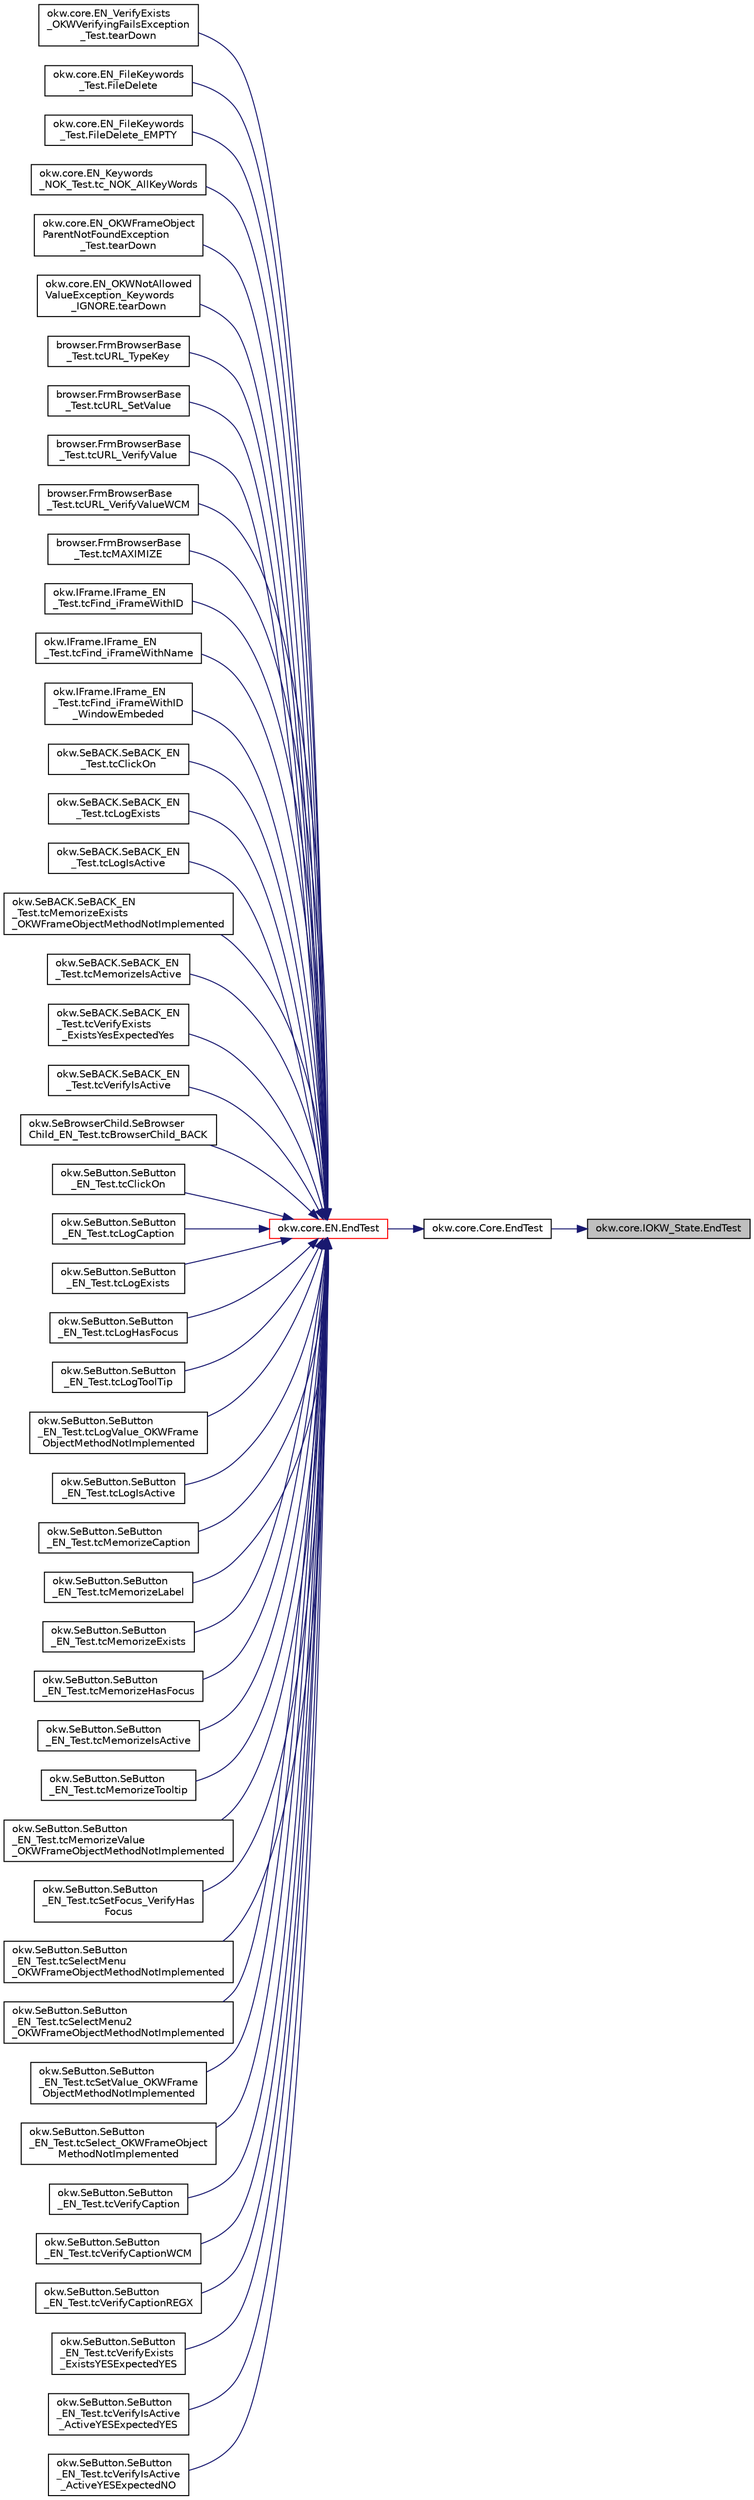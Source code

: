 digraph "okw.core.IOKW_State.EndTest"
{
 // INTERACTIVE_SVG=YES
 // LATEX_PDF_SIZE
  edge [fontname="Helvetica",fontsize="10",labelfontname="Helvetica",labelfontsize="10"];
  node [fontname="Helvetica",fontsize="10",shape=record];
  rankdir="RL";
  Node797 [label="okw.core.IOKW_State.EndTest",height=0.2,width=0.4,color="black", fillcolor="grey75", style="filled", fontcolor="black",tooltip="Signalisiert das Ende eines Testfalls."];
  Node797 -> Node798 [dir="back",color="midnightblue",fontsize="10",style="solid",fontname="Helvetica"];
  Node798 [label="okw.core.Core.EndTest",height=0.2,width=0.4,color="black", fillcolor="white", style="filled",URL="$classokw_1_1core_1_1_core.html#abf0b4a4074d5292675319eb0045fcb9c",tooltip="Signalisiert das Ende eines Testfalls."];
  Node798 -> Node799 [dir="back",color="midnightblue",fontsize="10",style="solid",fontname="Helvetica"];
  Node799 [label="okw.core.EN.EndTest",height=0.2,width=0.4,color="red", fillcolor="white", style="filled",URL="$classokw_1_1core_1_1_e_n.html#aa51cc1227f749efca4fd2801f5cb664f",tooltip="Signalisiert das Ende eines Testfalls."];
  Node799 -> Node800 [dir="back",color="midnightblue",fontsize="10",style="solid",fontname="Helvetica"];
  Node800 [label="okw.core.EN_VerifyExists\l_OKWVerifyingFailsException\l_Test.tearDown",height=0.2,width=0.4,color="black", fillcolor="white", style="filled",URL="$classokw_1_1core_1_1_e_n___verify_exists___o_k_w_verifying_fails_exception___test.html#a09695fecad4651c8fde7c1ba8560a55b",tooltip="Diese Methode wird immer vor jedem Test(fall) ausgeführt."];
  Node799 -> Node801 [dir="back",color="midnightblue",fontsize="10",style="solid",fontname="Helvetica"];
  Node801 [label="okw.core.EN_FileKeywords\l_Test.FileDelete",height=0.2,width=0.4,color="black", fillcolor="white", style="filled",URL="$classokw_1_1core_1_1_e_n___file_keywords___test.html#acb04e50447def00a22be9b52b5327aac",tooltip="Prüft das Schlüsselwort File."];
  Node799 -> Node802 [dir="back",color="midnightblue",fontsize="10",style="solid",fontname="Helvetica"];
  Node802 [label="okw.core.EN_FileKeywords\l_Test.FileDelete_EMPTY",height=0.2,width=0.4,color="black", fillcolor="white", style="filled",URL="$classokw_1_1core_1_1_e_n___file_keywords___test.html#ac1eeb5773fc9c3a4854198e37b2f5dea",tooltip="Prüft das Schlüsselwort File."];
  Node799 -> Node803 [dir="back",color="midnightblue",fontsize="10",style="solid",fontname="Helvetica"];
  Node803 [label="okw.core.EN_Keywords\l_NOK_Test.tc_NOK_AllKeyWords",height=0.2,width=0.4,color="black", fillcolor="white", style="filled",URL="$classokw_1_1core_1_1_e_n___keywords___n_o_k___test.html#a81a960a2341dfb0e27da7871291c84dc",tooltip="Prüft methoden aufruf für einen einfachen Click."];
  Node799 -> Node804 [dir="back",color="midnightblue",fontsize="10",style="solid",fontname="Helvetica"];
  Node804 [label="okw.core.EN_OKWFrameObject\lParentNotFoundException\l_Test.tearDown",height=0.2,width=0.4,color="black", fillcolor="white", style="filled",URL="$classokw_1_1core_1_1_e_n___o_k_w_frame_object_parent_not_found_exception___test.html#a72bb5d81c559d75ca45b983a364ee648",tooltip="Diese Methode wird immer nach jedem Test(fall) ausgeführt."];
  Node799 -> Node805 [dir="back",color="midnightblue",fontsize="10",style="solid",fontname="Helvetica"];
  Node805 [label="okw.core.EN_OKWNotAllowed\lValueException_Keywords\l_IGNORE.tearDown",height=0.2,width=0.4,color="black", fillcolor="white", style="filled",URL="$classokw_1_1core_1_1_e_n___o_k_w_not_allowed_value_exception___keywords___i_g_n_o_r_e.html#a27adcedde51b3f41eabfadb177d95e35",tooltip="Diese Methode wird immer nach jedem Test(fall) ausgeführt."];
  Node799 -> Node806 [dir="back",color="midnightblue",fontsize="10",style="solid",fontname="Helvetica"];
  Node806 [label="browser.FrmBrowserBase\l_Test.tcURL_TypeKey",height=0.2,width=0.4,color="black", fillcolor="white", style="filled",URL="$classbrowser_1_1_frm_browser_base___test.html#a92a9bd4a76e27cda9ad2d68e0707240c",tooltip="Testet das Schlüsselwort TypeKey( FN, Val ) der Klasse SeURL."];
  Node799 -> Node807 [dir="back",color="midnightblue",fontsize="10",style="solid",fontname="Helvetica"];
  Node807 [label="browser.FrmBrowserBase\l_Test.tcURL_SetValue",height=0.2,width=0.4,color="black", fillcolor="white", style="filled",URL="$classbrowser_1_1_frm_browser_base___test.html#aeec8207d2b5d95d4a5df71d83176f06e",tooltip="Testet das Schlüsselwort SetValue( FN ) der Klasse SeURL."];
  Node799 -> Node808 [dir="back",color="midnightblue",fontsize="10",style="solid",fontname="Helvetica"];
  Node808 [label="browser.FrmBrowserBase\l_Test.tcURL_VerifyValue",height=0.2,width=0.4,color="black", fillcolor="white", style="filled",URL="$classbrowser_1_1_frm_browser_base___test.html#ad01c53c3708838d512938da461830fd9",tooltip="Testet das Schlüsselwort VerifyValueWCM( FN ) für das Virtuelle-GUI-Adapter URL Prüfen."];
  Node799 -> Node809 [dir="back",color="midnightblue",fontsize="10",style="solid",fontname="Helvetica"];
  Node809 [label="browser.FrmBrowserBase\l_Test.tcURL_VerifyValueWCM",height=0.2,width=0.4,color="black", fillcolor="white", style="filled",URL="$classbrowser_1_1_frm_browser_base___test.html#a5e58bf20d8282c9d70074171013081fc",tooltip="Testet das Schlüsselwort VerifyValueWCM( FN ) für das Virtuelle-GUI-Adapter URL Prüfen."];
  Node799 -> Node810 [dir="back",color="midnightblue",fontsize="10",style="solid",fontname="Helvetica"];
  Node810 [label="browser.FrmBrowserBase\l_Test.tcMAXIMIZE",height=0.2,width=0.4,color="black", fillcolor="white", style="filled",URL="$classbrowser_1_1_frm_browser_base___test.html#a89cb7ef0c50ef2010d3e5dafa639e54a",tooltip="Testet das Schlüsselwort VerifyValueWCM( FN ) für das Virtuelle-GUI-Adapter URL Prüfen."];
  Node799 -> Node811 [dir="back",color="midnightblue",fontsize="10",style="solid",fontname="Helvetica"];
  Node811 [label="okw.IFrame.IFrame_EN\l_Test.tcFind_iFrameWithID",height=0.2,width=0.4,color="black", fillcolor="white", style="filled",URL="$classokw_1_1_i_frame_1_1_i_frame___e_n___test.html#ab1e815f02e65054073caf3ebc7419b7d",tooltip="Testet die Implementierung des Schlüsselwortes ClickOn( FN ) für Klasse SeBACK ."];
  Node799 -> Node812 [dir="back",color="midnightblue",fontsize="10",style="solid",fontname="Helvetica"];
  Node812 [label="okw.IFrame.IFrame_EN\l_Test.tcFind_iFrameWithName",height=0.2,width=0.4,color="black", fillcolor="white", style="filled",URL="$classokw_1_1_i_frame_1_1_i_frame___e_n___test.html#a7dd33e09d8a90379b6007fffd3b79684",tooltip="Testet die Implementierung des Schlüsselwortes ClickOn( FN ) für Klasse SeBACK ."];
  Node799 -> Node813 [dir="back",color="midnightblue",fontsize="10",style="solid",fontname="Helvetica"];
  Node813 [label="okw.IFrame.IFrame_EN\l_Test.tcFind_iFrameWithID\l_WindowEmbeded",height=0.2,width=0.4,color="black", fillcolor="white", style="filled",URL="$classokw_1_1_i_frame_1_1_i_frame___e_n___test.html#a7aaaee2e40921df4f548e8c908f2935b",tooltip="Testet die Implementierung des Schlüsselwortes ClickOn( FN ) für Klasse SeBACK ."];
  Node799 -> Node814 [dir="back",color="midnightblue",fontsize="10",style="solid",fontname="Helvetica"];
  Node814 [label="okw.SeBACK.SeBACK_EN\l_Test.tcClickOn",height=0.2,width=0.4,color="black", fillcolor="white", style="filled",URL="$classokw_1_1_se_b_a_c_k_1_1_se_b_a_c_k___e_n___test.html#a0e32291310df90adbd08934a4dafd595",tooltip="Testet die Implementierung des Schlüsselwortes ClickOn( FN ) für Klasse SeBACK ."];
  Node799 -> Node815 [dir="back",color="midnightblue",fontsize="10",style="solid",fontname="Helvetica"];
  Node815 [label="okw.SeBACK.SeBACK_EN\l_Test.tcLogExists",height=0.2,width=0.4,color="black", fillcolor="white", style="filled",URL="$classokw_1_1_se_b_a_c_k_1_1_se_b_a_c_k___e_n___test.html#a6a172b2a85fe0db31d46183048be94cc",tooltip="Testet das Schlüsselwort LogExists( FN ) eines SeBACK Prüfen."];
  Node799 -> Node816 [dir="back",color="midnightblue",fontsize="10",style="solid",fontname="Helvetica"];
  Node816 [label="okw.SeBACK.SeBACK_EN\l_Test.tcLogIsActive",height=0.2,width=0.4,color="black", fillcolor="white", style="filled",URL="$classokw_1_1_se_b_a_c_k_1_1_se_b_a_c_k___e_n___test.html#a87dcc43e21c2143369d3bb69360aaf70",tooltip="Teste das Schlüsselwort LogIsActive( FN ) eines SeBACK prüfen."];
  Node799 -> Node817 [dir="back",color="midnightblue",fontsize="10",style="solid",fontname="Helvetica"];
  Node817 [label="okw.SeBACK.SeBACK_EN\l_Test.tcMemorizeExists\l_OKWFrameObjectMethodNotImplemented",height=0.2,width=0.4,color="black", fillcolor="white", style="filled",URL="$classokw_1_1_se_b_a_c_k_1_1_se_b_a_c_k___e_n___test.html#a216f20ac0d64b78675a285836ee8449a",tooltip="Testet das Schlüsselwort MemorizeExists( FN, Val ) eines SeBACK Prüfen."];
  Node799 -> Node818 [dir="back",color="midnightblue",fontsize="10",style="solid",fontname="Helvetica"];
  Node818 [label="okw.SeBACK.SeBACK_EN\l_Test.tcMemorizeIsActive",height=0.2,width=0.4,color="black", fillcolor="white", style="filled",URL="$classokw_1_1_se_b_a_c_k_1_1_se_b_a_c_k___e_n___test.html#a6fec92f9be648729f1b3b40e7366fb5e",tooltip="Teste das Schlüsselwort MemorizeIsActive( FN, MemKey ) eines SeBACK Prüfen."];
  Node799 -> Node819 [dir="back",color="midnightblue",fontsize="10",style="solid",fontname="Helvetica"];
  Node819 [label="okw.SeBACK.SeBACK_EN\l_Test.tcVerifyExists\l_ExistsYesExpectedYes",height=0.2,width=0.4,color="black", fillcolor="white", style="filled",URL="$classokw_1_1_se_b_a_c_k_1_1_se_b_a_c_k___e_n___test.html#a054bc346b01a039723a8ed82d280c0db",tooltip="Prüft ob das BACK existiert."];
  Node799 -> Node820 [dir="back",color="midnightblue",fontsize="10",style="solid",fontname="Helvetica"];
  Node820 [label="okw.SeBACK.SeBACK_EN\l_Test.tcVerifyIsActive",height=0.2,width=0.4,color="black", fillcolor="white", style="filled",URL="$classokw_1_1_se_b_a_c_k_1_1_se_b_a_c_k___e_n___test.html#a1df415b98469ce6e7d5eca09f37b31f2",tooltip="Prüft, ob die Methode VerifyIsActive für BACK implementiert ist."];
  Node799 -> Node821 [dir="back",color="midnightblue",fontsize="10",style="solid",fontname="Helvetica"];
  Node821 [label="okw.SeBrowserChild.SeBrowser\lChild_EN_Test.tcBrowserChild_BACK",height=0.2,width=0.4,color="black", fillcolor="white", style="filled",URL="$classokw_1_1_se_browser_child_1_1_se_browser_child___e_n___test.html#a4703e5b03d257da4cbf1be9964e2d96b",tooltip="Prüft ob bei nicht vorhandenem Browserchild die Exception \"\" ausgelöst wird."];
  Node799 -> Node822 [dir="back",color="midnightblue",fontsize="10",style="solid",fontname="Helvetica"];
  Node822 [label="okw.SeButton.SeButton\l_EN_Test.tcClickOn",height=0.2,width=0.4,color="black", fillcolor="white", style="filled",URL="$classokw_1_1_se_button_1_1_se_button___e_n___test.html#a98abeffc57ddad13d3ec78817622ec1b",tooltip="Test des Schlüsselwortes ClickOn für den GUI-Adapter SeButton."];
  Node799 -> Node823 [dir="back",color="midnightblue",fontsize="10",style="solid",fontname="Helvetica"];
  Node823 [label="okw.SeButton.SeButton\l_EN_Test.tcLogCaption",height=0.2,width=0.4,color="black", fillcolor="white", style="filled",URL="$classokw_1_1_se_button_1_1_se_button___e_n___test.html#ac2f5bde4fba161613d49adfd3d04ec86",tooltip="Test des Schlüsselwortes LogCaption für den GUI-Adapter SeButton."];
  Node799 -> Node824 [dir="back",color="midnightblue",fontsize="10",style="solid",fontname="Helvetica"];
  Node824 [label="okw.SeButton.SeButton\l_EN_Test.tcLogExists",height=0.2,width=0.4,color="black", fillcolor="white", style="filled",URL="$classokw_1_1_se_button_1_1_se_button___e_n___test.html#afd31aef38520eb2f1352c5852197f100",tooltip="Test des Schlüsselwortes LogExists für den GUI-Adapter SeButton."];
  Node799 -> Node825 [dir="back",color="midnightblue",fontsize="10",style="solid",fontname="Helvetica"];
  Node825 [label="okw.SeButton.SeButton\l_EN_Test.tcLogHasFocus",height=0.2,width=0.4,color="black", fillcolor="white", style="filled",URL="$classokw_1_1_se_button_1_1_se_button___e_n___test.html#a49539de775afe7bca40d6f152ce1e99e",tooltip="Test des Schlüsselwortes LogHasFocus für den GUI-Adapter SeButton."];
  Node799 -> Node826 [dir="back",color="midnightblue",fontsize="10",style="solid",fontname="Helvetica"];
  Node826 [label="okw.SeButton.SeButton\l_EN_Test.tcLogToolTip",height=0.2,width=0.4,color="black", fillcolor="white", style="filled",URL="$classokw_1_1_se_button_1_1_se_button___e_n___test.html#a30259b96b5a11695b06f9c4b8e025f0f",tooltip="Test des Schlüsselwortes LogTooltip für den GUI-Adapter SeButton."];
  Node799 -> Node827 [dir="back",color="midnightblue",fontsize="10",style="solid",fontname="Helvetica"];
  Node827 [label="okw.SeButton.SeButton\l_EN_Test.tcLogValue_OKWFrame\lObjectMethodNotImplemented",height=0.2,width=0.4,color="black", fillcolor="white", style="filled",URL="$classokw_1_1_se_button_1_1_se_button___e_n___test.html#acd5b9cd32ce2490c8224f1962139950b",tooltip="Test des Schlüsselwortes LogTooltip für den GUI-Adapter SeButton."];
  Node799 -> Node828 [dir="back",color="midnightblue",fontsize="10",style="solid",fontname="Helvetica"];
  Node828 [label="okw.SeButton.SeButton\l_EN_Test.tcLogIsActive",height=0.2,width=0.4,color="black", fillcolor="white", style="filled",URL="$classokw_1_1_se_button_1_1_se_button___e_n___test.html#a4596fef9ffca45bceb0df680ef0e3ed7",tooltip="Test des Schlüsselwortes LogIsaCTIVE für den GUI-Adapter SeButton."];
  Node799 -> Node829 [dir="back",color="midnightblue",fontsize="10",style="solid",fontname="Helvetica"];
  Node829 [label="okw.SeButton.SeButton\l_EN_Test.tcMemorizeCaption",height=0.2,width=0.4,color="black", fillcolor="white", style="filled",URL="$classokw_1_1_se_button_1_1_se_button___e_n___test.html#a9945d7e2b928f3055a48cfdd63c5c7f7",tooltip="Test des Schlüsselwortes MemorizeCaption für den GUI-Adapter SeButton."];
  Node799 -> Node830 [dir="back",color="midnightblue",fontsize="10",style="solid",fontname="Helvetica"];
  Node830 [label="okw.SeButton.SeButton\l_EN_Test.tcMemorizeLabel",height=0.2,width=0.4,color="black", fillcolor="white", style="filled",URL="$classokw_1_1_se_button_1_1_se_button___e_n___test.html#abf28e6329df074217d8c0bc889fdb9b4",tooltip="Test des Schlüsselwortes MemorizeCaption für den GUI-Adapter SeButton."];
  Node799 -> Node831 [dir="back",color="midnightblue",fontsize="10",style="solid",fontname="Helvetica"];
  Node831 [label="okw.SeButton.SeButton\l_EN_Test.tcMemorizeExists",height=0.2,width=0.4,color="black", fillcolor="white", style="filled",URL="$classokw_1_1_se_button_1_1_se_button___e_n___test.html#a20800e29ef36853176b5c9967a8b161b",tooltip="Test des Schlüsselwortes MemorizeExists für den GUI-Adapter SeButton."];
  Node799 -> Node832 [dir="back",color="midnightblue",fontsize="10",style="solid",fontname="Helvetica"];
  Node832 [label="okw.SeButton.SeButton\l_EN_Test.tcMemorizeHasFocus",height=0.2,width=0.4,color="black", fillcolor="white", style="filled",URL="$classokw_1_1_se_button_1_1_se_button___e_n___test.html#a9707ba1526eeda75c8fa41e1e8164aa0",tooltip="Test des Schlüsselwortes MemorizeHasFocus für den GUI-Adapter SeButton."];
  Node799 -> Node833 [dir="back",color="midnightblue",fontsize="10",style="solid",fontname="Helvetica"];
  Node833 [label="okw.SeButton.SeButton\l_EN_Test.tcMemorizeIsActive",height=0.2,width=0.4,color="black", fillcolor="white", style="filled",URL="$classokw_1_1_se_button_1_1_se_button___e_n___test.html#a6598b01b18a4f5b518b5d610d1c8d290",tooltip="Test des Schlüsselwortes MemorizeIsActive für den GUI-Adapter SeButton."];
  Node799 -> Node834 [dir="back",color="midnightblue",fontsize="10",style="solid",fontname="Helvetica"];
  Node834 [label="okw.SeButton.SeButton\l_EN_Test.tcMemorizeTooltip",height=0.2,width=0.4,color="black", fillcolor="white", style="filled",URL="$classokw_1_1_se_button_1_1_se_button___e_n___test.html#ab5f86f97a634753914c8c2b08b155a05",tooltip="Test des Schlüsselwortes MemorizeTooltip für den GUI-Adapter SeButton."];
  Node799 -> Node835 [dir="back",color="midnightblue",fontsize="10",style="solid",fontname="Helvetica"];
  Node835 [label="okw.SeButton.SeButton\l_EN_Test.tcMemorizeValue\l_OKWFrameObjectMethodNotImplemented",height=0.2,width=0.4,color="black", fillcolor="white", style="filled",URL="$classokw_1_1_se_button_1_1_se_button___e_n___test.html#a6ce31a8317e7da703ae5cfce85cf7f6b",tooltip="Test des Schlüsselwortes MemorizeValue für den GUI-Adapter SeButton."];
  Node799 -> Node836 [dir="back",color="midnightblue",fontsize="10",style="solid",fontname="Helvetica"];
  Node836 [label="okw.SeButton.SeButton\l_EN_Test.tcSetFocus_VerifyHas\lFocus",height=0.2,width=0.4,color="black", fillcolor="white", style="filled",URL="$classokw_1_1_se_button_1_1_se_button___e_n___test.html#aae80c3c05016ea5b9f387ee64c1efd1f",tooltip="Test des Schlüsselwortes SetFocus und VerifyHasFocus für den GUI-Adapter SeButton."];
  Node799 -> Node837 [dir="back",color="midnightblue",fontsize="10",style="solid",fontname="Helvetica"];
  Node837 [label="okw.SeButton.SeButton\l_EN_Test.tcSelectMenu\l_OKWFrameObjectMethodNotImplemented",height=0.2,width=0.4,color="black", fillcolor="white", style="filled",URL="$classokw_1_1_se_button_1_1_se_button___e_n___test.html#ab1af03c3f8c8a60a122e80196137e310",tooltip="Test des Schlüsselwortes SelectMenu( FN ) für den GUI-Adapter SeButton."];
  Node799 -> Node838 [dir="back",color="midnightblue",fontsize="10",style="solid",fontname="Helvetica"];
  Node838 [label="okw.SeButton.SeButton\l_EN_Test.tcSelectMenu2\l_OKWFrameObjectMethodNotImplemented",height=0.2,width=0.4,color="black", fillcolor="white", style="filled",URL="$classokw_1_1_se_button_1_1_se_button___e_n___test.html#af81903ac5af9b1a3786f833efda23b6c",tooltip="Test des Schlüsselwortes SelectMenu( FN, Val ) für den GUI-Adapter SeButton."];
  Node799 -> Node839 [dir="back",color="midnightblue",fontsize="10",style="solid",fontname="Helvetica"];
  Node839 [label="okw.SeButton.SeButton\l_EN_Test.tcSetValue_OKWFrame\lObjectMethodNotImplemented",height=0.2,width=0.4,color="black", fillcolor="white", style="filled",URL="$classokw_1_1_se_button_1_1_se_button___e_n___test.html#a389a3cec8d03ea5d040c522044820500",tooltip="Test des Schlüsselwortes SetValue( FN, Val ) für den GUI-Adapter SeButton."];
  Node799 -> Node840 [dir="back",color="midnightblue",fontsize="10",style="solid",fontname="Helvetica"];
  Node840 [label="okw.SeButton.SeButton\l_EN_Test.tcSelect_OKWFrameObject\lMethodNotImplemented",height=0.2,width=0.4,color="black", fillcolor="white", style="filled",URL="$classokw_1_1_se_button_1_1_se_button___e_n___test.html#a12322fc6248240d4d3d1281369028149",tooltip="Test des Schlüsselwortes Select( FN, Val ) für den GUI-Adapter SeButton."];
  Node799 -> Node841 [dir="back",color="midnightblue",fontsize="10",style="solid",fontname="Helvetica"];
  Node841 [label="okw.SeButton.SeButton\l_EN_Test.tcVerifyCaption",height=0.2,width=0.4,color="black", fillcolor="white", style="filled",URL="$classokw_1_1_se_button_1_1_se_button___e_n___test.html#a38a4d33d43d171f041234ae1052fabd2",tooltip="Test des Schlüsselwortes VerifyCaption für den GUI-Adapter SeButton."];
  Node799 -> Node842 [dir="back",color="midnightblue",fontsize="10",style="solid",fontname="Helvetica"];
  Node842 [label="okw.SeButton.SeButton\l_EN_Test.tcVerifyCaptionWCM",height=0.2,width=0.4,color="black", fillcolor="white", style="filled",URL="$classokw_1_1_se_button_1_1_se_button___e_n___test.html#aadb669e90ae21a754d5f827cca744e00",tooltip="Test des Schlüsselwortes VerifyCaptionWCM für den GUI-Adapter SeButton."];
  Node799 -> Node843 [dir="back",color="midnightblue",fontsize="10",style="solid",fontname="Helvetica"];
  Node843 [label="okw.SeButton.SeButton\l_EN_Test.tcVerifyCaptionREGX",height=0.2,width=0.4,color="black", fillcolor="white", style="filled",URL="$classokw_1_1_se_button_1_1_se_button___e_n___test.html#abb99992da9e787b94ed039dc415d49f0",tooltip="Test des Schlüsselwortes VerifyCaptionREGX für den GUI-Adapter SeButton."];
  Node799 -> Node844 [dir="back",color="midnightblue",fontsize="10",style="solid",fontname="Helvetica"];
  Node844 [label="okw.SeButton.SeButton\l_EN_Test.tcVerifyExists\l_ExistsYESExpectedYES",height=0.2,width=0.4,color="black", fillcolor="white", style="filled",URL="$classokw_1_1_se_button_1_1_se_button___e_n___test.html#a813004a00101e845ab8208241891b843",tooltip="Test des Schlüsselwortes VerifyExists für den GUI-Adapter SeButton."];
  Node799 -> Node845 [dir="back",color="midnightblue",fontsize="10",style="solid",fontname="Helvetica"];
  Node845 [label="okw.SeButton.SeButton\l_EN_Test.tcVerifyIsActive\l_ActiveYESExpectedYES",height=0.2,width=0.4,color="black", fillcolor="white", style="filled",URL="$classokw_1_1_se_button_1_1_se_button___e_n___test.html#ad4ae927522571dcec4f51a082ba15fab",tooltip="Test des Schlüsselwortes VerifyIsActive für den GUI-Adapter SeButton."];
  Node799 -> Node846 [dir="back",color="midnightblue",fontsize="10",style="solid",fontname="Helvetica"];
  Node846 [label="okw.SeButton.SeButton\l_EN_Test.tcVerifyIsActive\l_ActiveYESExpectedNO",height=0.2,width=0.4,color="black", fillcolor="white", style="filled",URL="$classokw_1_1_se_button_1_1_se_button___e_n___test.html#a3295d69853462e6795d10312257f2958",tooltip="Test des Schlüsselwortes VerifyIsActive für den GUI-Adapter SeButton."];
}
